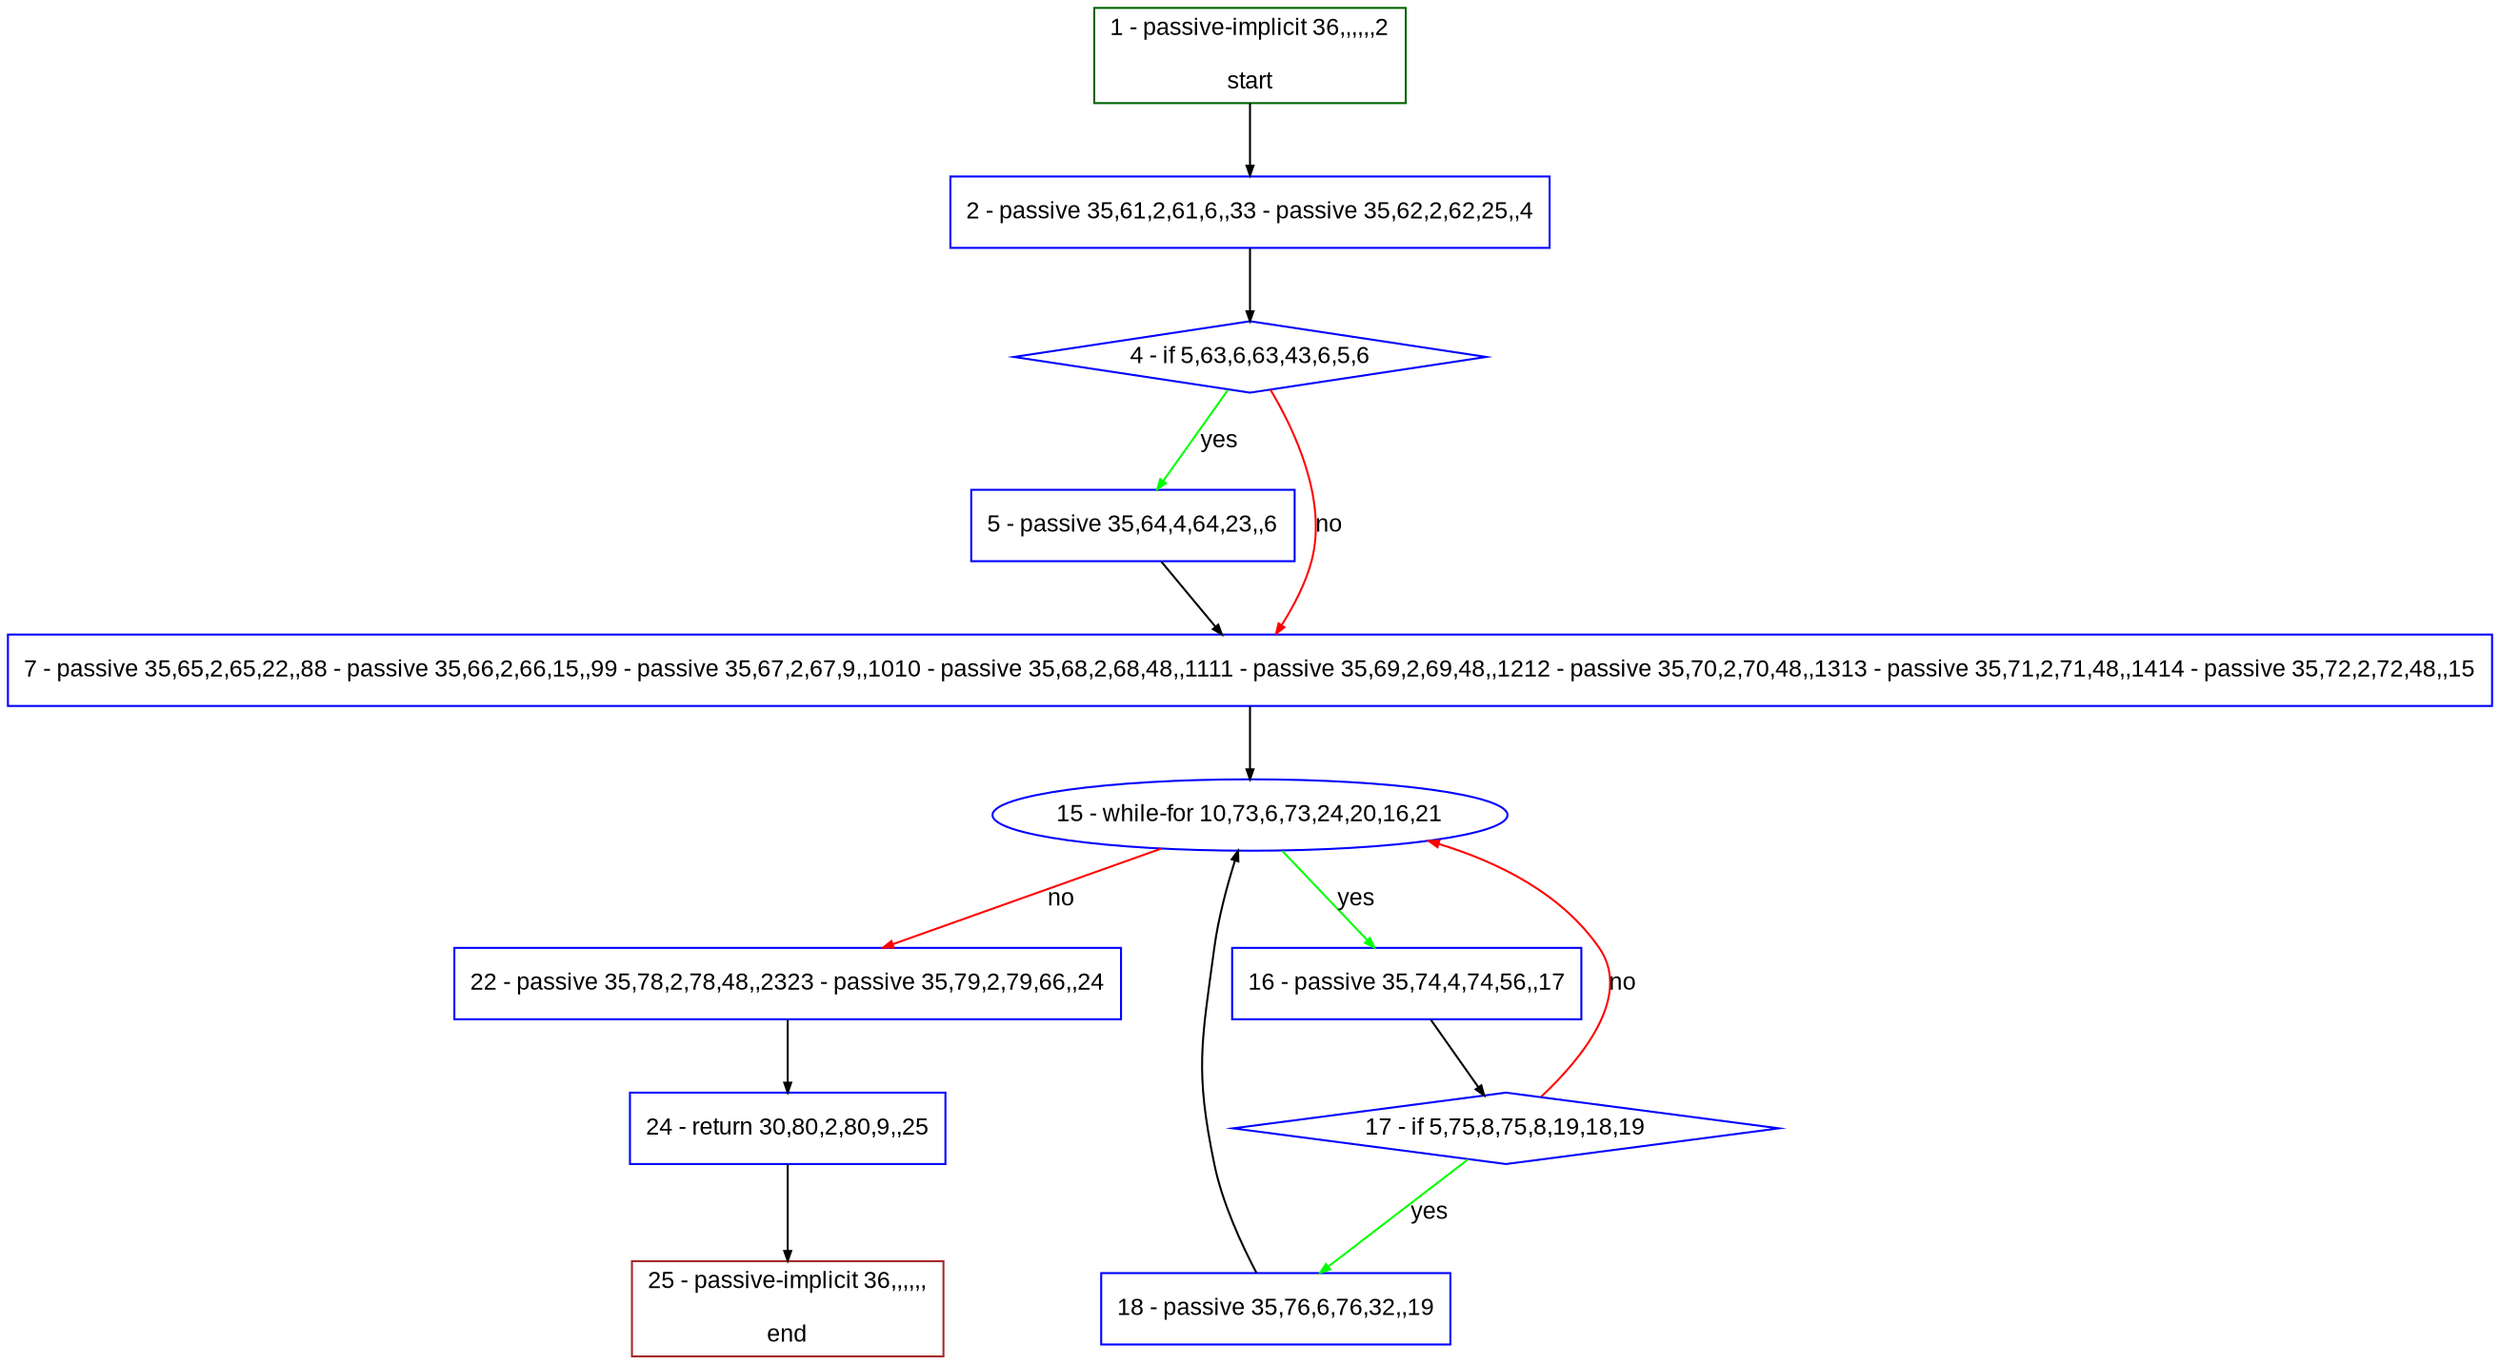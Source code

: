 digraph "" {
  graph [pack="true", label="", fontsize="12", packmode="clust", fontname="Arial", fillcolor="#FFFFCC", bgcolor="white", style="rounded,filled", compound="true"];
  node [node_initialized="no", label="", color="grey", fontsize="12", fillcolor="white", fontname="Arial", style="filled", shape="rectangle", compound="true", fixedsize="false"];
  edge [fontcolor="black", arrowhead="normal", arrowtail="none", arrowsize="0.5", ltail="", label="", color="black", fontsize="12", lhead="", fontname="Arial", dir="forward", compound="true"];
  __N1 [label="2 - passive 35,61,2,61,6,,33 - passive 35,62,2,62,25,,4", color="#0000ff", fillcolor="#ffffff", style="filled", shape="box"];
  __N2 [label="1 - passive-implicit 36,,,,,,2\n\nstart", color="#006400", fillcolor="#ffffff", style="filled", shape="box"];
  __N3 [label="4 - if 5,63,6,63,43,6,5,6", color="#0000ff", fillcolor="#ffffff", style="filled", shape="diamond"];
  __N4 [label="5 - passive 35,64,4,64,23,,6", color="#0000ff", fillcolor="#ffffff", style="filled", shape="box"];
  __N5 [label="7 - passive 35,65,2,65,22,,88 - passive 35,66,2,66,15,,99 - passive 35,67,2,67,9,,1010 - passive 35,68,2,68,48,,1111 - passive 35,69,2,69,48,,1212 - passive 35,70,2,70,48,,1313 - passive 35,71,2,71,48,,1414 - passive 35,72,2,72,48,,15", color="#0000ff", fillcolor="#ffffff", style="filled", shape="box"];
  __N6 [label="15 - while-for 10,73,6,73,24,20,16,21", color="#0000ff", fillcolor="#ffffff", style="filled", shape="oval"];
  __N7 [label="16 - passive 35,74,4,74,56,,17", color="#0000ff", fillcolor="#ffffff", style="filled", shape="box"];
  __N8 [label="22 - passive 35,78,2,78,48,,2323 - passive 35,79,2,79,66,,24", color="#0000ff", fillcolor="#ffffff", style="filled", shape="box"];
  __N9 [label="17 - if 5,75,8,75,8,19,18,19", color="#0000ff", fillcolor="#ffffff", style="filled", shape="diamond"];
  __N10 [label="18 - passive 35,76,6,76,32,,19", color="#0000ff", fillcolor="#ffffff", style="filled", shape="box"];
  __N11 [label="24 - return 30,80,2,80,9,,25", color="#0000ff", fillcolor="#ffffff", style="filled", shape="box"];
  __N12 [label="25 - passive-implicit 36,,,,,,\n\nend", color="#a52a2a", fillcolor="#ffffff", style="filled", shape="box"];
  __N2 -> __N1 [arrowhead="normal", arrowtail="none", color="#000000", label="", dir="forward"];
  __N1 -> __N3 [arrowhead="normal", arrowtail="none", color="#000000", label="", dir="forward"];
  __N3 -> __N4 [arrowhead="normal", arrowtail="none", color="#00ff00", label="yes", dir="forward"];
  __N3 -> __N5 [arrowhead="normal", arrowtail="none", color="#ff0000", label="no", dir="forward"];
  __N4 -> __N5 [arrowhead="normal", arrowtail="none", color="#000000", label="", dir="forward"];
  __N5 -> __N6 [arrowhead="normal", arrowtail="none", color="#000000", label="", dir="forward"];
  __N6 -> __N7 [arrowhead="normal", arrowtail="none", color="#00ff00", label="yes", dir="forward"];
  __N6 -> __N8 [arrowhead="normal", arrowtail="none", color="#ff0000", label="no", dir="forward"];
  __N7 -> __N9 [arrowhead="normal", arrowtail="none", color="#000000", label="", dir="forward"];
  __N9 -> __N6 [arrowhead="normal", arrowtail="none", color="#ff0000", label="no", dir="forward"];
  __N9 -> __N10 [arrowhead="normal", arrowtail="none", color="#00ff00", label="yes", dir="forward"];
  __N10 -> __N6 [arrowhead="normal", arrowtail="none", color="#000000", label="", dir="forward"];
  __N8 -> __N11 [arrowhead="normal", arrowtail="none", color="#000000", label="", dir="forward"];
  __N11 -> __N12 [arrowhead="normal", arrowtail="none", color="#000000", label="", dir="forward"];
}
